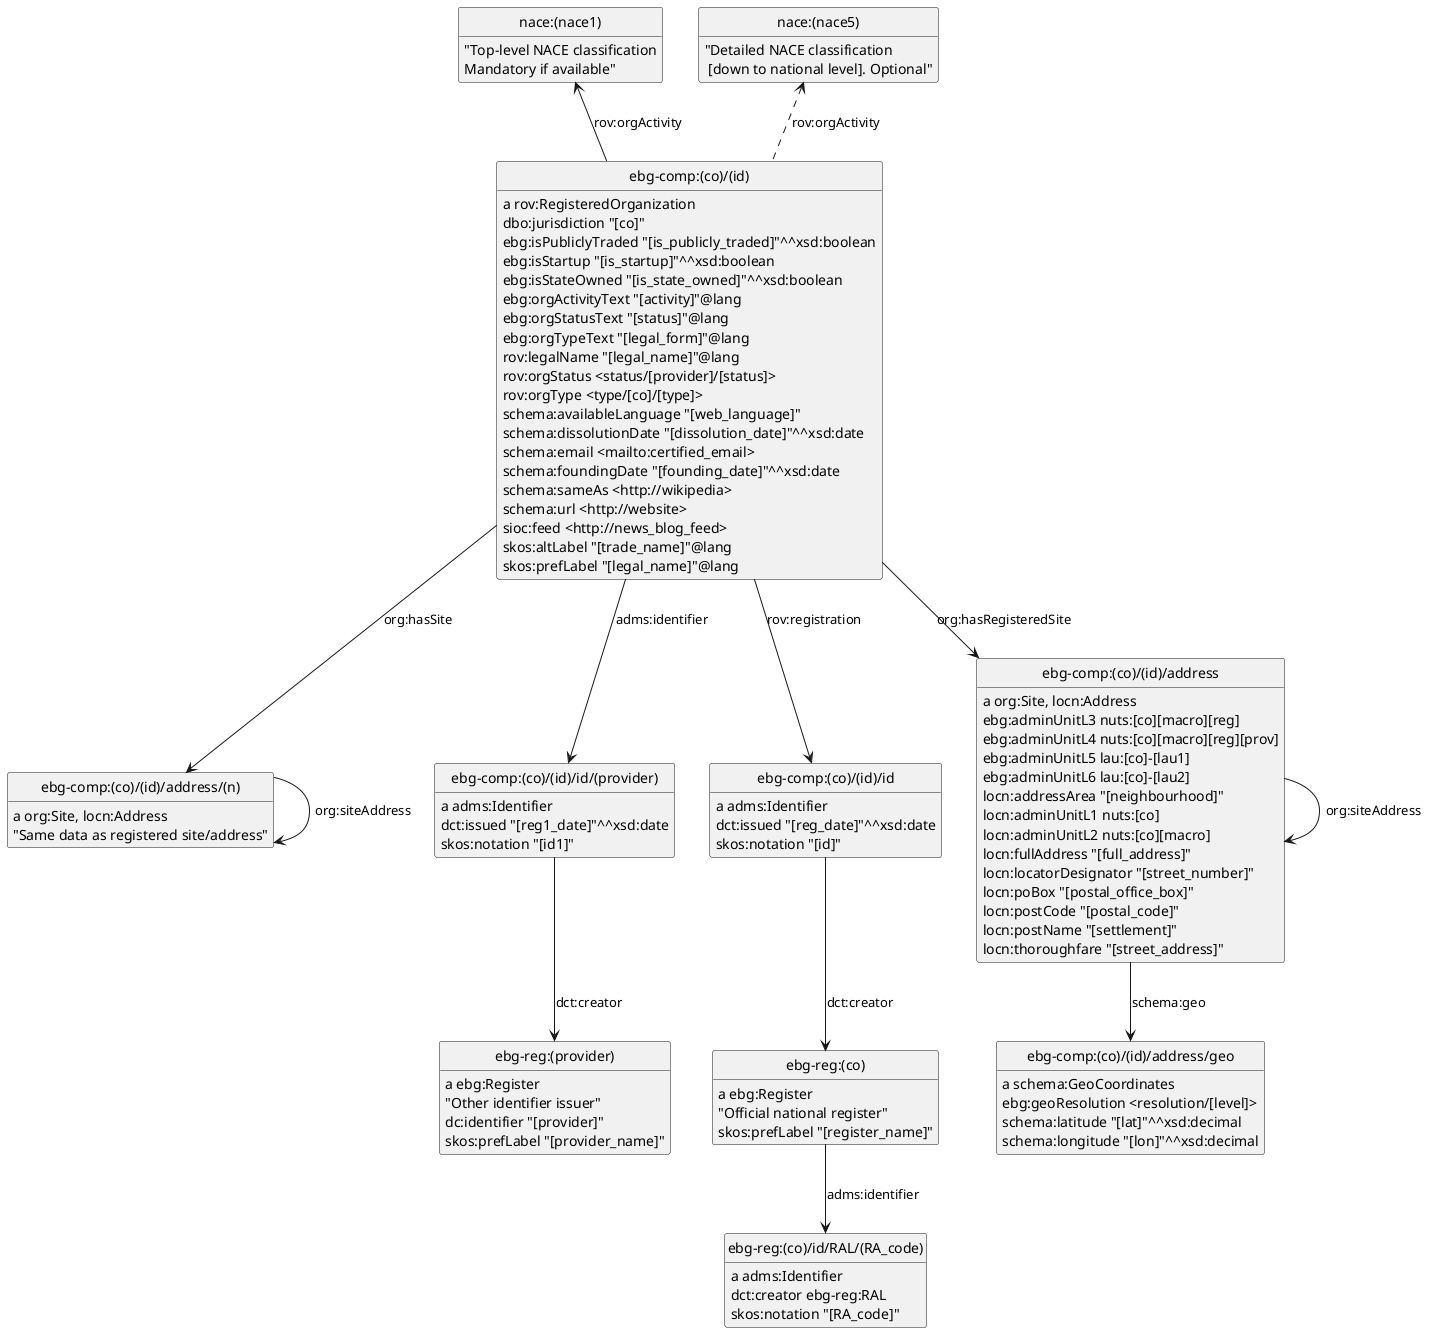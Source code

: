 @startuml
hide empty methods
hide empty attributes
hide circle
skinparam classAttributeIconSize 0
class ebg_reg_co_ as "ebg-reg:(co)"
ebg_reg_co_ : a ebg:Register
class ebg_reg_co_id_RAL_RA_code_ as "ebg-reg:(co)/id/RAL/(RA_code)"
ebg_reg_co_ --> ebg_reg_co_id_RAL_RA_code_ : adms:identifier
ebg_reg_co_ :  "Official national register"
ebg_reg_co_ : skos:prefLabel "[register_name]"
ebg_reg_co_id_RAL_RA_code_ : a adms:Identifier
ebg_reg_co_id_RAL_RA_code_ : dct:creator ebg-reg:RAL
ebg_reg_co_id_RAL_RA_code_ : skos:notation "[RA_code]"
class ebg_comp_co_id_ as "ebg-comp:(co)/(id)"
ebg_comp_co_id_ : a rov:RegisteredOrganization
class ebg_comp_co_id_address_n_ as "ebg-comp:(co)/(id)/address/(n)"
ebg_comp_co_id_ --> ebg_comp_co_id_address_n_ : org:hasSite
class nace_nace5_ as "nace:(nace5)"
ebg_comp_co_id_ .up.> nace_nace5_ : rov:orgActivity
class ebg_comp_co_id_id_provider_ as "ebg-comp:(co)/(id)/id/(provider)"
ebg_comp_co_id_ --> ebg_comp_co_id_id_provider_ : adms:identifier
class ebg_comp_co_id_id as "ebg-comp:(co)/(id)/id"
ebg_comp_co_id_ --> ebg_comp_co_id_id : rov:registration
class ebg_comp_co_id_address as "ebg-comp:(co)/(id)/address"
ebg_comp_co_id_ --> ebg_comp_co_id_address : org:hasRegisteredSite
class nace_nace1_ as "nace:(nace1)"
ebg_comp_co_id_ -up-> nace_nace1_ : rov:orgActivity
ebg_comp_co_id_ : dbo:jurisdiction "[co]"
ebg_comp_co_id_ : ebg:isPubliclyTraded "[is_publicly_traded]"^^xsd:boolean
ebg_comp_co_id_ : ebg:isStartup "[is_startup]"^^xsd:boolean
ebg_comp_co_id_ : ebg:isStateOwned "[is_state_owned]"^^xsd:boolean
ebg_comp_co_id_ : ebg:orgActivityText "[activity]"@lang
ebg_comp_co_id_ : ebg:orgStatusText "[status]"@lang
ebg_comp_co_id_ : ebg:orgTypeText "[legal_form]"@lang
ebg_comp_co_id_ : rov:legalName "[legal_name]"@lang
ebg_comp_co_id_ : rov:orgStatus <status/[provider]/[status]>
ebg_comp_co_id_ : rov:orgType <type/[co]/[type]>
ebg_comp_co_id_ : schema:availableLanguage "[web_language]"
ebg_comp_co_id_ : schema:dissolutionDate "[dissolution_date]"^^xsd:date
ebg_comp_co_id_ : schema:email <mailto:certified_email>
ebg_comp_co_id_ : schema:foundingDate "[founding_date]"^^xsd:date
ebg_comp_co_id_ : schema:sameAs <http://wikipedia>
ebg_comp_co_id_ : schema:url <http://website>
ebg_comp_co_id_ : sioc:feed <http://news_blog_feed>
ebg_comp_co_id_ : skos:altLabel "[trade_name]"@lang
ebg_comp_co_id_ : skos:prefLabel "[legal_name]"@lang
ebg_comp_co_id_id : a adms:Identifier
ebg_comp_co_id_id --> ebg_reg_co_ : dct:creator
ebg_comp_co_id_id : dct:issued "[reg_date]"^^xsd:date
ebg_comp_co_id_id : skos:notation "[id]"
class ebg_comp_co_id_address_geo as "ebg-comp:(co)/(id)/address/geo"
ebg_comp_co_id_address_geo : a schema:GeoCoordinates
ebg_comp_co_id_address_geo : ebg:geoResolution <resolution/[level]>
ebg_comp_co_id_address_geo : schema:latitude "[lat]"^^xsd:decimal
ebg_comp_co_id_address_geo : schema:longitude "[lon]"^^xsd:decimal
ebg_comp_co_id_id_provider_ : a adms:Identifier
class ebg_reg_provider_ as "ebg-reg:(provider)"
ebg_comp_co_id_id_provider_ --> ebg_reg_provider_ : dct:creator
ebg_comp_co_id_id_provider_ : dct:issued "[reg1_date]"^^xsd:date
ebg_comp_co_id_id_provider_ : skos:notation "[id1]"
nace_nace1_ :  "Top-level NACE classification\nMandatory if available"
ebg_comp_co_id_address : a org:Site, locn:Address
ebg_comp_co_id_address --> ebg_comp_co_id_address_geo : schema:geo
ebg_comp_co_id_address --> ebg_comp_co_id_address : org:siteAddress
ebg_comp_co_id_address : ebg:adminUnitL3 nuts:[co][macro][reg]
ebg_comp_co_id_address : ebg:adminUnitL4 nuts:[co][macro][reg][prov]
ebg_comp_co_id_address : ebg:adminUnitL5 lau:[co]-[lau1]
ebg_comp_co_id_address : ebg:adminUnitL6 lau:[co]-[lau2]
ebg_comp_co_id_address : locn:addressArea "[neighbourhood]"
ebg_comp_co_id_address : locn:adminUnitL1 nuts:[co]
ebg_comp_co_id_address : locn:adminUnitL2 nuts:[co][macro]
ebg_comp_co_id_address : locn:fullAddress "[full_address]"
ebg_comp_co_id_address : locn:locatorDesignator "[street_number]"
ebg_comp_co_id_address : locn:poBox "[postal_office_box]"
ebg_comp_co_id_address : locn:postCode "[postal_code]"
ebg_comp_co_id_address : locn:postName "[settlement]"
ebg_comp_co_id_address : locn:thoroughfare "[street_address]"
nace_nace5_ :  "Detailed NACE classification\n [down to national level]. Optional"
ebg_reg_provider_ : a ebg:Register
ebg_reg_provider_ :  "Other identifier issuer"
ebg_reg_provider_ : dc:identifier "[provider]"
ebg_reg_provider_ : skos:prefLabel "[provider_name]"
ebg_comp_co_id_address_n_ : a org:Site, locn:Address
ebg_comp_co_id_address_n_ --> ebg_comp_co_id_address_n_ : org:siteAddress
ebg_comp_co_id_address_n_ :  "Same data as registered site/address"
@enduml
